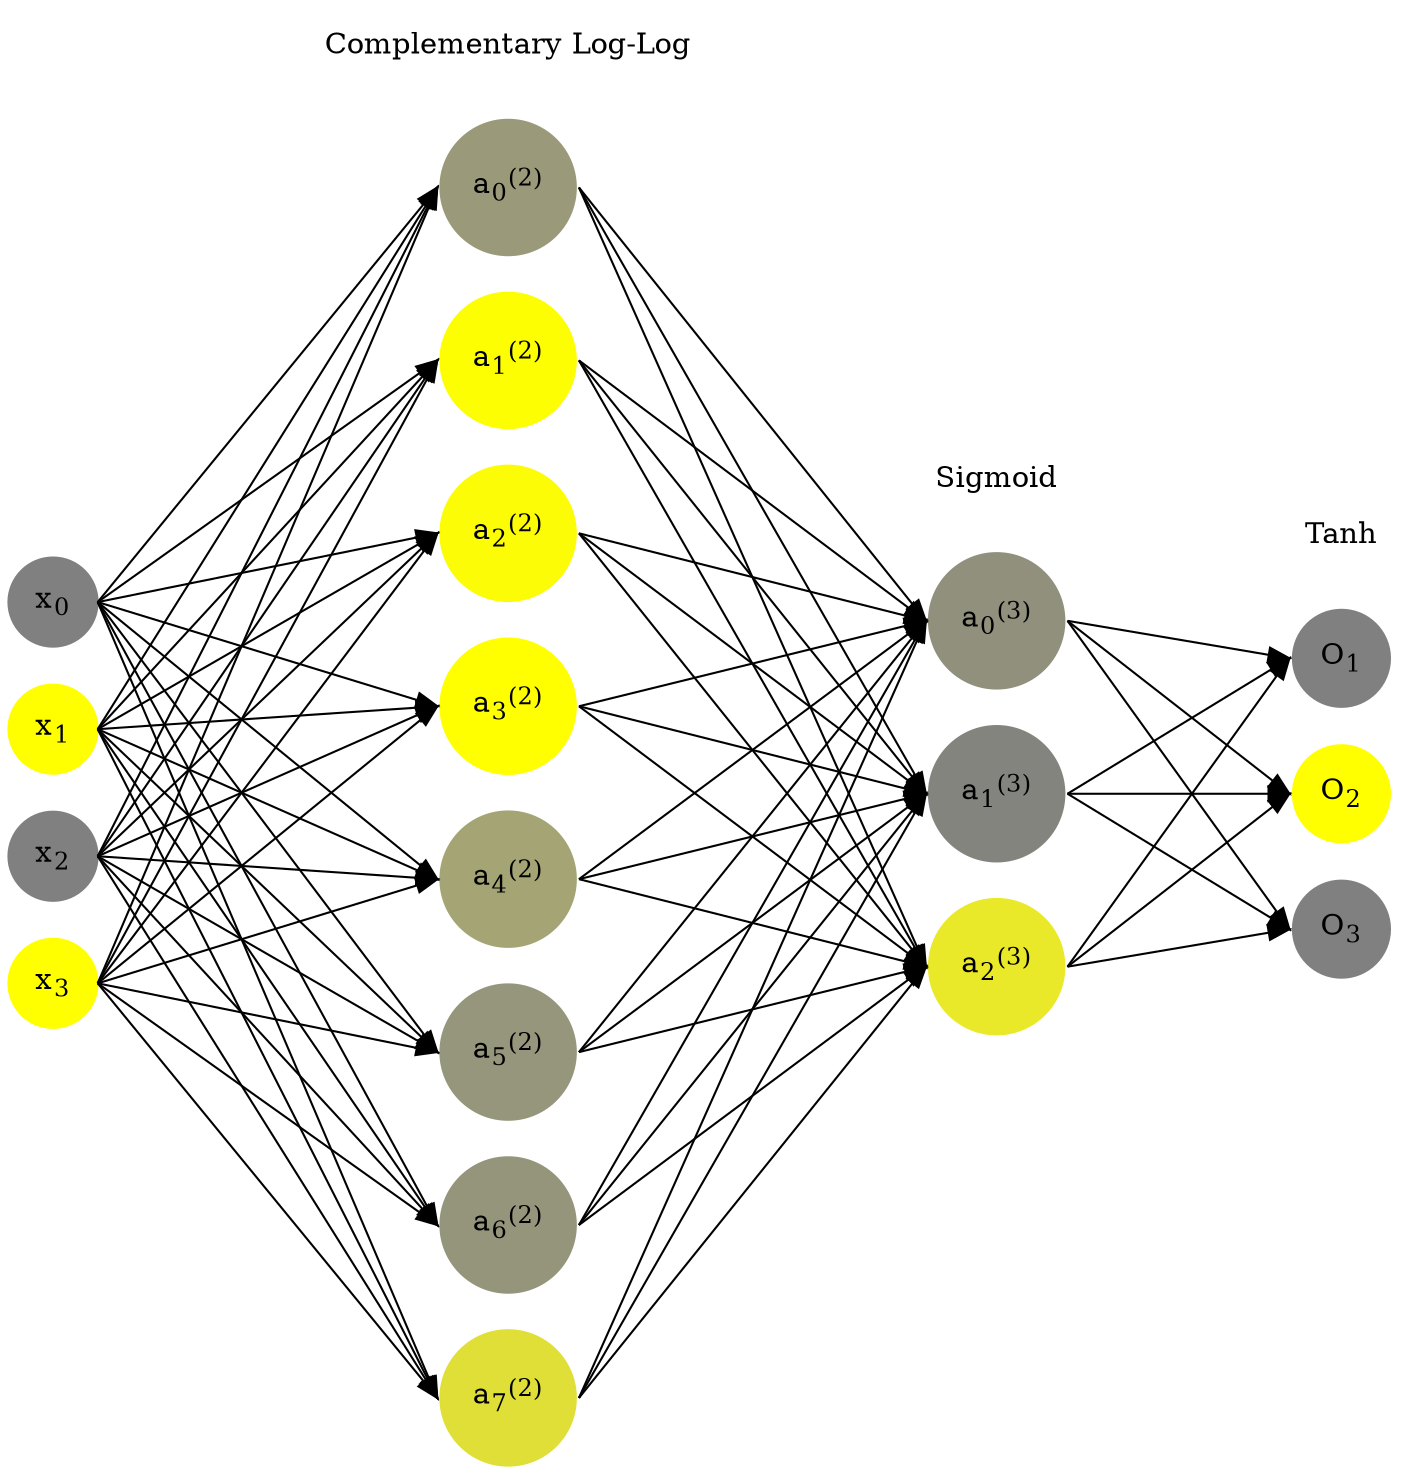 digraph G {
	rankdir = LR;
	splines=false;
	edge[style=invis];
	ranksep= 1.4;
	{
	node [shape=circle, color="0.1667, 0.0, 0.5", style=filled, fillcolor="0.1667, 0.0, 0.5"];
	x0 [label=<x<sub>0</sub>>];
	}
	{
	node [shape=circle, color="0.1667, 1.0, 1.0", style=filled, fillcolor="0.1667, 1.0, 1.0"];
	x1 [label=<x<sub>1</sub>>];
	}
	{
	node [shape=circle, color="0.1667, 0.0, 0.5", style=filled, fillcolor="0.1667, 0.0, 0.5"];
	x2 [label=<x<sub>2</sub>>];
	}
	{
	node [shape=circle, color="0.1667, 1.0, 1.0", style=filled, fillcolor="0.1667, 1.0, 1.0"];
	x3 [label=<x<sub>3</sub>>];
	}
	{
	node [shape=circle, color="0.1667, 0.207056, 0.603528", style=filled, fillcolor="0.1667, 0.207056, 0.603528"];
	a02 [label=<a<sub>0</sub><sup>(2)</sup>>];
	}
	{
	node [shape=circle, color="0.1667, 0.989656, 0.994828", style=filled, fillcolor="0.1667, 0.989656, 0.994828"];
	a12 [label=<a<sub>1</sub><sup>(2)</sup>>];
	}
	{
	node [shape=circle, color="0.1667, 0.973589, 0.986794", style=filled, fillcolor="0.1667, 0.973589, 0.986794"];
	a22 [label=<a<sub>2</sub><sup>(2)</sup>>];
	}
	{
	node [shape=circle, color="0.1667, 0.998619, 0.999310", style=filled, fillcolor="0.1667, 0.998619, 0.999310"];
	a32 [label=<a<sub>3</sub><sup>(2)</sup>>];
	}
	{
	node [shape=circle, color="0.1667, 0.286558, 0.643279", style=filled, fillcolor="0.1667, 0.286558, 0.643279"];
	a42 [label=<a<sub>4</sub><sup>(2)</sup>>];
	}
	{
	node [shape=circle, color="0.1667, 0.172781, 0.586390", style=filled, fillcolor="0.1667, 0.172781, 0.586390"];
	a52 [label=<a<sub>5</sub><sup>(2)</sup>>];
	}
	{
	node [shape=circle, color="0.1667, 0.164760, 0.582380", style=filled, fillcolor="0.1667, 0.164760, 0.582380"];
	a62 [label=<a<sub>6</sub><sup>(2)</sup>>];
	}
	{
	node [shape=circle, color="0.1667, 0.749262, 0.874631", style=filled, fillcolor="0.1667, 0.749262, 0.874631"];
	a72 [label=<a<sub>7</sub><sup>(2)</sup>>];
	}
	{
	node [shape=circle, color="0.1667, 0.131046, 0.565523", style=filled, fillcolor="0.1667, 0.131046, 0.565523"];
	a03 [label=<a<sub>0</sub><sup>(3)</sup>>];
	}
	{
	node [shape=circle, color="0.1667, 0.033327, 0.516664", style=filled, fillcolor="0.1667, 0.033327, 0.516664"];
	a13 [label=<a<sub>1</sub><sup>(3)</sup>>];
	}
	{
	node [shape=circle, color="0.1667, 0.820644, 0.910322", style=filled, fillcolor="0.1667, 0.820644, 0.910322"];
	a23 [label=<a<sub>2</sub><sup>(3)</sup>>];
	}
	{
	node [shape=circle, color="0.1667, 0.0, 0.5", style=filled, fillcolor="0.1667, 0.0, 0.5"];
	O1 [label=<O<sub>1</sub>>];
	}
	{
	node [shape=circle, color="0.1667, 1.0, 1.0", style=filled, fillcolor="0.1667, 1.0, 1.0"];
	O2 [label=<O<sub>2</sub>>];
	}
	{
	node [shape=circle, color="0.1667, 0.0, 0.5", style=filled, fillcolor="0.1667, 0.0, 0.5"];
	O3 [label=<O<sub>3</sub>>];
	}
	{
	rank=same;
	x0->x1->x2->x3;
	}
	{
	rank=same;
	a02->a12->a22->a32->a42->a52->a62->a72;
	}
	{
	rank=same;
	a03->a13->a23;
	}
	{
	rank=same;
	O1->O2->O3;
	}
	l1 [shape=plaintext,label="Complementary Log-Log"];
	l1->a02;
	{rank=same; l1;a02};
	l2 [shape=plaintext,label="Sigmoid"];
	l2->a03;
	{rank=same; l2;a03};
	l3 [shape=plaintext,label="Tanh"];
	l3->O1;
	{rank=same; l3;O1};
edge[style=solid, tailport=e, headport=w];
	{x0;x1;x2;x3} -> {a02;a12;a22;a32;a42;a52;a62;a72};
	{a02;a12;a22;a32;a42;a52;a62;a72} -> {a03;a13;a23};
	{a03;a13;a23} -> {O1,O2,O3};
}